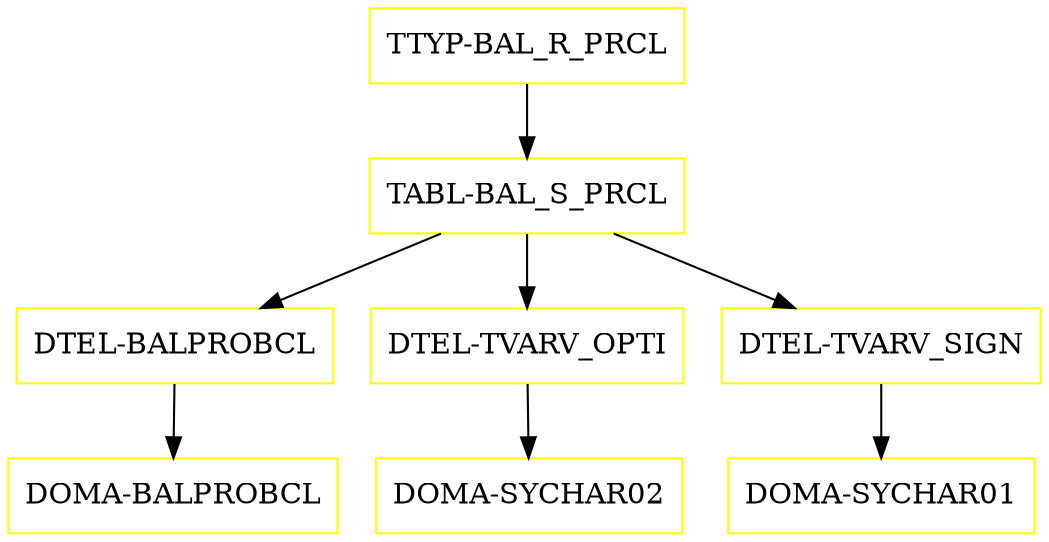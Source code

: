 digraph G {
  "TTYP-BAL_R_PRCL" [shape=box,color=yellow];
  "TABL-BAL_S_PRCL" [shape=box,color=yellow,URL="./TABL_BAL_S_PRCL.html"];
  "DTEL-BALPROBCL" [shape=box,color=yellow,URL="./DTEL_BALPROBCL.html"];
  "DOMA-BALPROBCL" [shape=box,color=yellow,URL="./DOMA_BALPROBCL.html"];
  "DTEL-TVARV_OPTI" [shape=box,color=yellow,URL="./DTEL_TVARV_OPTI.html"];
  "DOMA-SYCHAR02" [shape=box,color=yellow,URL="./DOMA_SYCHAR02.html"];
  "DTEL-TVARV_SIGN" [shape=box,color=yellow,URL="./DTEL_TVARV_SIGN.html"];
  "DOMA-SYCHAR01" [shape=box,color=yellow,URL="./DOMA_SYCHAR01.html"];
  "TTYP-BAL_R_PRCL" -> "TABL-BAL_S_PRCL";
  "TABL-BAL_S_PRCL" -> "DTEL-TVARV_SIGN";
  "TABL-BAL_S_PRCL" -> "DTEL-TVARV_OPTI";
  "TABL-BAL_S_PRCL" -> "DTEL-BALPROBCL";
  "DTEL-BALPROBCL" -> "DOMA-BALPROBCL";
  "DTEL-TVARV_OPTI" -> "DOMA-SYCHAR02";
  "DTEL-TVARV_SIGN" -> "DOMA-SYCHAR01";
}
